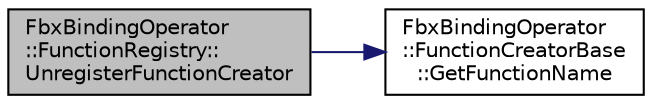 digraph "FbxBindingOperator::FunctionRegistry::UnregisterFunctionCreator"
{
  edge [fontname="Helvetica",fontsize="10",labelfontname="Helvetica",labelfontsize="10"];
  node [fontname="Helvetica",fontsize="10",shape=record];
  rankdir="LR";
  Node5 [label="FbxBindingOperator\l::FunctionRegistry::\lUnregisterFunctionCreator",height=0.2,width=0.4,color="black", fillcolor="grey75", style="filled", fontcolor="black"];
  Node5 -> Node6 [color="midnightblue",fontsize="10",style="solid",fontname="Helvetica"];
  Node6 [label="FbxBindingOperator\l::FunctionCreatorBase\l::GetFunctionName",height=0.2,width=0.4,color="black", fillcolor="white", style="filled",URL="$class_fbx_binding_operator_1_1_function_creator_base.html#a7a5ec0f9c376ce88b12cbfe171498913"];
}
